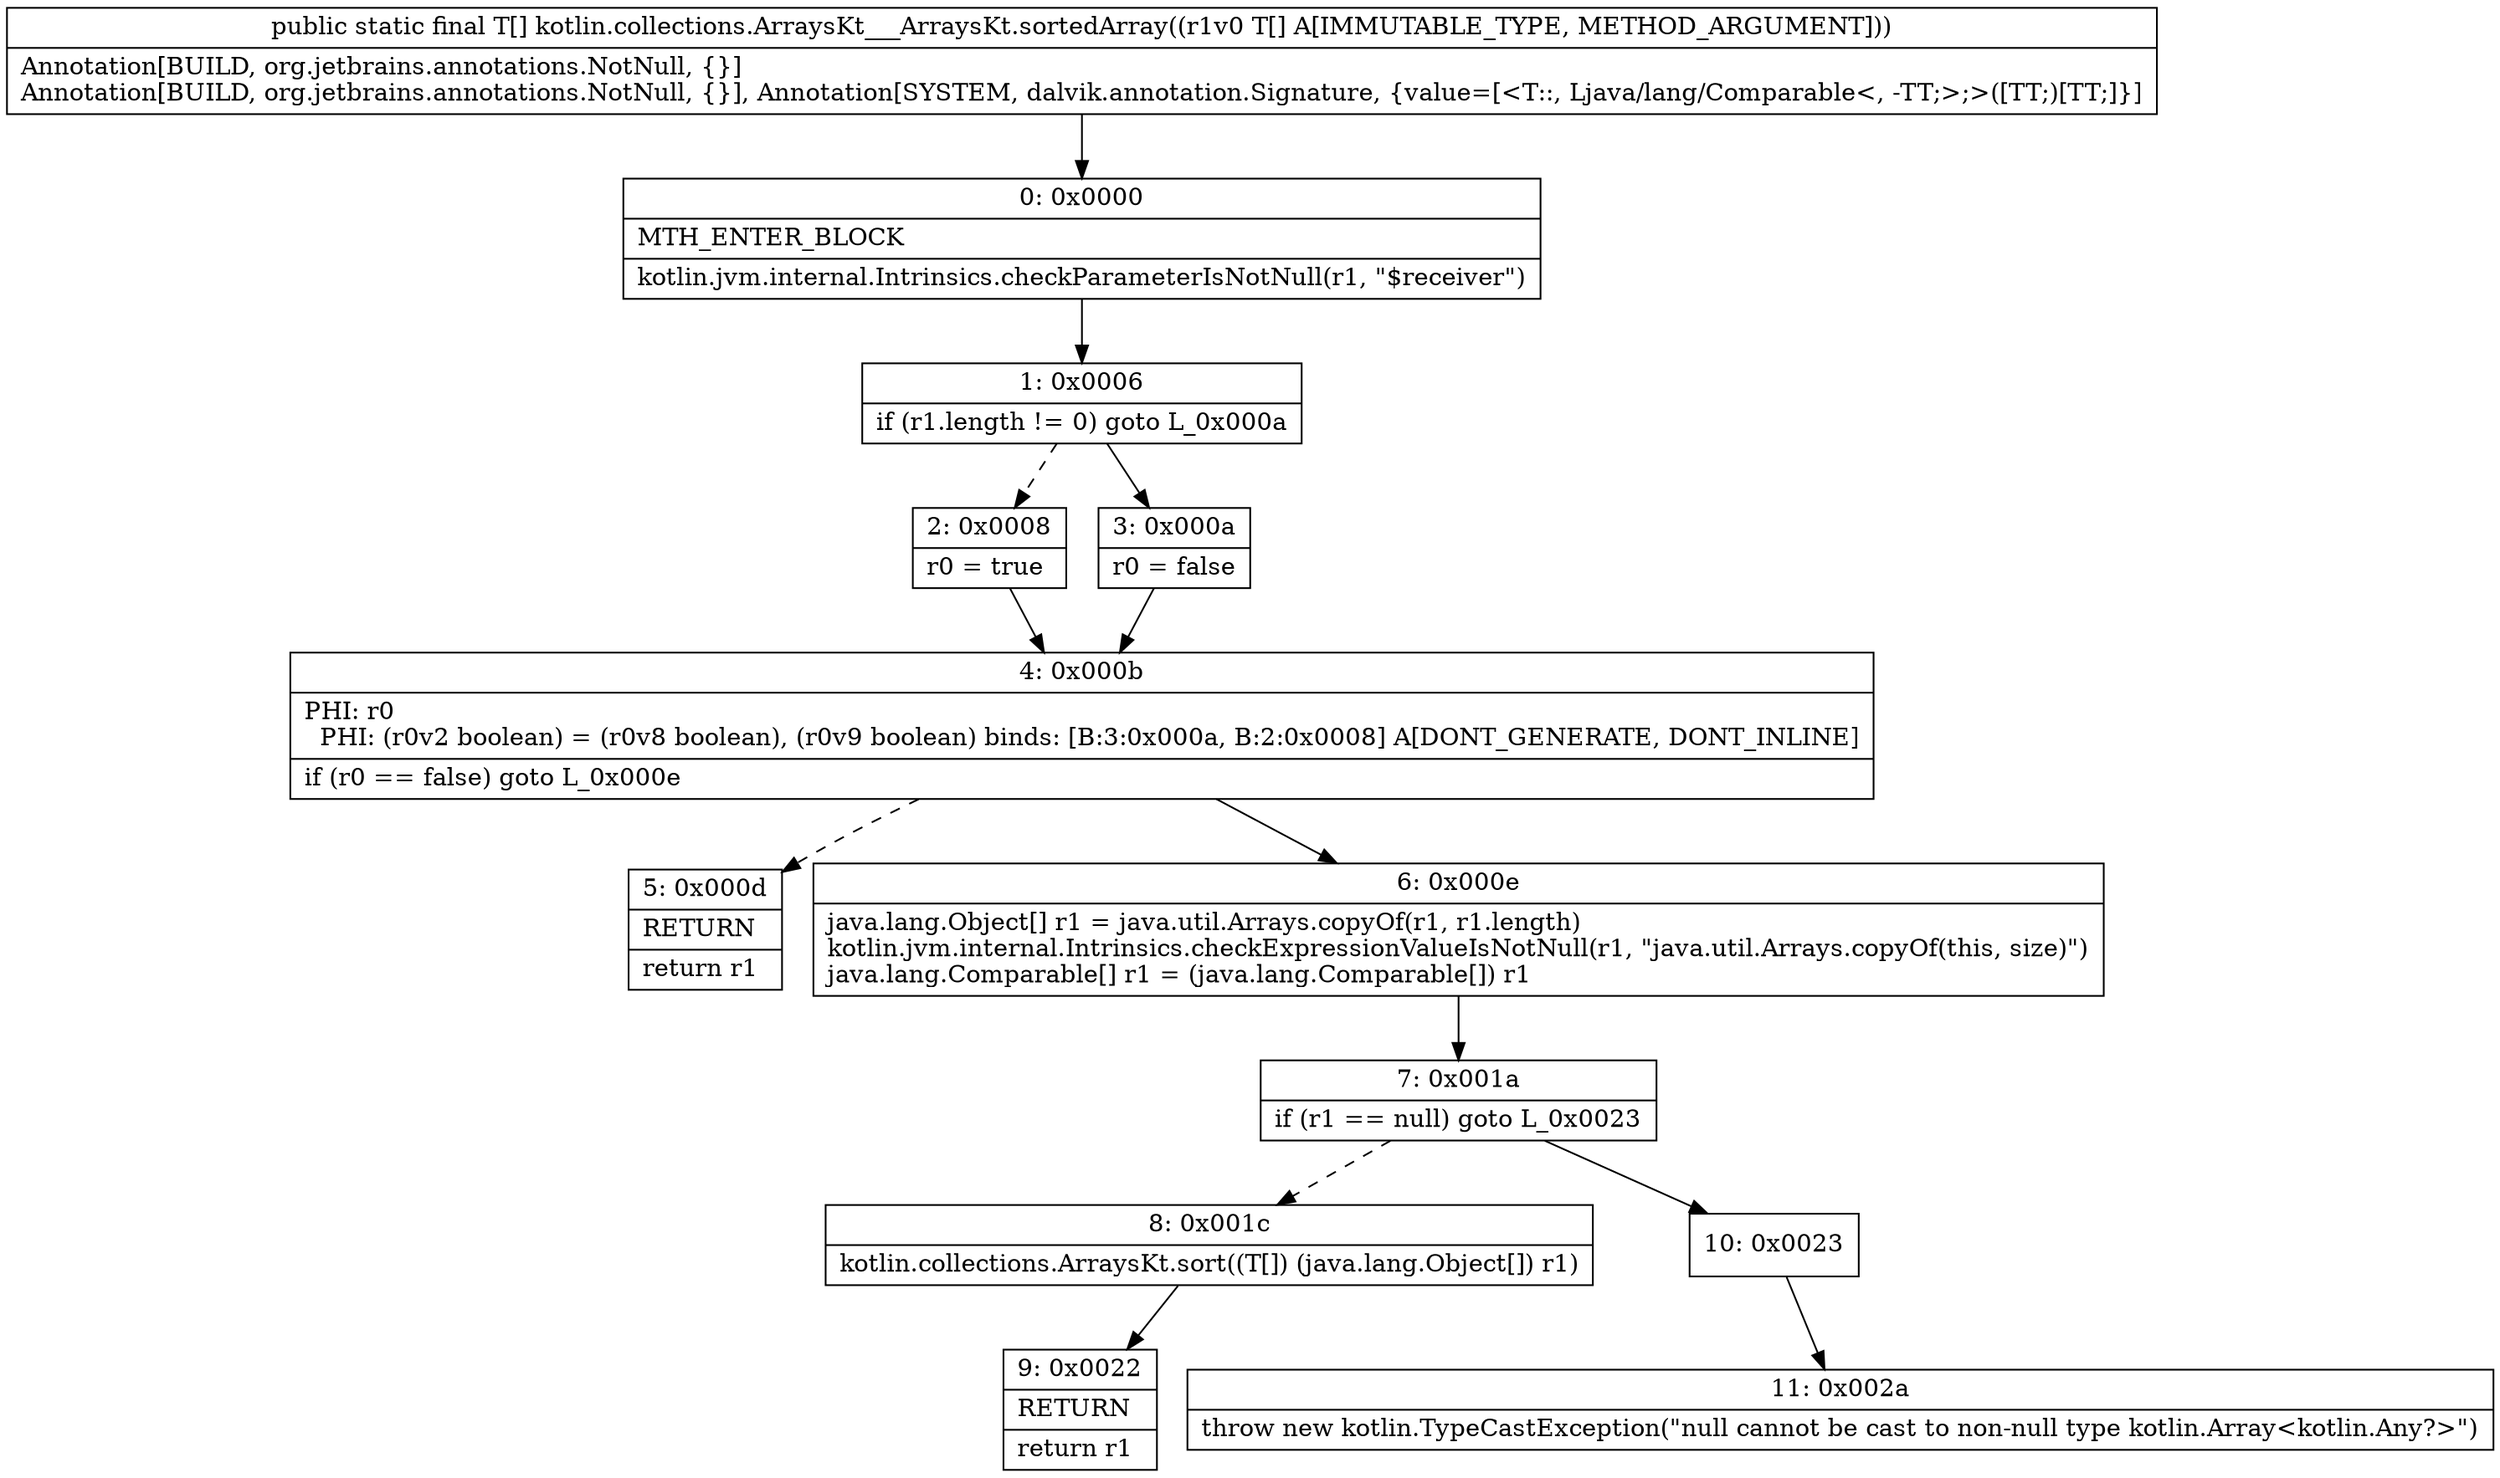 digraph "CFG forkotlin.collections.ArraysKt___ArraysKt.sortedArray([Ljava\/lang\/Comparable;)[Ljava\/lang\/Comparable;" {
Node_0 [shape=record,label="{0\:\ 0x0000|MTH_ENTER_BLOCK\l|kotlin.jvm.internal.Intrinsics.checkParameterIsNotNull(r1, \"$receiver\")\l}"];
Node_1 [shape=record,label="{1\:\ 0x0006|if (r1.length != 0) goto L_0x000a\l}"];
Node_2 [shape=record,label="{2\:\ 0x0008|r0 = true\l}"];
Node_3 [shape=record,label="{3\:\ 0x000a|r0 = false\l}"];
Node_4 [shape=record,label="{4\:\ 0x000b|PHI: r0 \l  PHI: (r0v2 boolean) = (r0v8 boolean), (r0v9 boolean) binds: [B:3:0x000a, B:2:0x0008] A[DONT_GENERATE, DONT_INLINE]\l|if (r0 == false) goto L_0x000e\l}"];
Node_5 [shape=record,label="{5\:\ 0x000d|RETURN\l|return r1\l}"];
Node_6 [shape=record,label="{6\:\ 0x000e|java.lang.Object[] r1 = java.util.Arrays.copyOf(r1, r1.length)\lkotlin.jvm.internal.Intrinsics.checkExpressionValueIsNotNull(r1, \"java.util.Arrays.copyOf(this, size)\")\ljava.lang.Comparable[] r1 = (java.lang.Comparable[]) r1\l}"];
Node_7 [shape=record,label="{7\:\ 0x001a|if (r1 == null) goto L_0x0023\l}"];
Node_8 [shape=record,label="{8\:\ 0x001c|kotlin.collections.ArraysKt.sort((T[]) (java.lang.Object[]) r1)\l}"];
Node_9 [shape=record,label="{9\:\ 0x0022|RETURN\l|return r1\l}"];
Node_10 [shape=record,label="{10\:\ 0x0023}"];
Node_11 [shape=record,label="{11\:\ 0x002a|throw new kotlin.TypeCastException(\"null cannot be cast to non\-null type kotlin.Array\<kotlin.Any?\>\")\l}"];
MethodNode[shape=record,label="{public static final T[] kotlin.collections.ArraysKt___ArraysKt.sortedArray((r1v0 T[] A[IMMUTABLE_TYPE, METHOD_ARGUMENT]))  | Annotation[BUILD, org.jetbrains.annotations.NotNull, \{\}]\lAnnotation[BUILD, org.jetbrains.annotations.NotNull, \{\}], Annotation[SYSTEM, dalvik.annotation.Signature, \{value=[\<T::, Ljava\/lang\/Comparable\<, \-TT;\>;\>([TT;)[TT;]\}]\l}"];
MethodNode -> Node_0;
Node_0 -> Node_1;
Node_1 -> Node_2[style=dashed];
Node_1 -> Node_3;
Node_2 -> Node_4;
Node_3 -> Node_4;
Node_4 -> Node_5[style=dashed];
Node_4 -> Node_6;
Node_6 -> Node_7;
Node_7 -> Node_8[style=dashed];
Node_7 -> Node_10;
Node_8 -> Node_9;
Node_10 -> Node_11;
}

